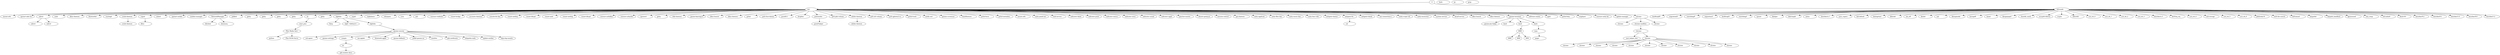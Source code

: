 digraph { 
    1 [label="init           "]
    2 [label="kthreadd       "]
    3 [label="ksoftirqd/0    "]
    6 [label="migration/0    "]
    7 [label="watchdog/0     "]
    8 [label="migration/1    "]
   10 [label="ksoftirqd/1    "]
   12 [label="watchdog/1     "]
   13 [label="cpuset         "]
   14 [label="khelper        "]
   15 [label="kdevtmpfs      "]
   16 [label="netns          "]
   17 [label="kworker/u:1    "]
   18 [label="sync_supers    "]
   19 [label="bdi-default    "]
   20 [label="kintegrityd    "]
   21 [label="kblockd        "]
   22 [label="ata_sff        "]
   23 [label="khubd          "]
   24 [label="md             "]
   26 [label="khungtaskd     "]
   27 [label="kswapd0        "]
   28 [label="ksmd           "]
   29 [label="khugepaged     "]
   30 [label="fsnotify_mark  "]
   31 [label="ecryptfs-kthrea"]
   32 [label="crypto         "]
   40 [label="kthrotld       "]
   42 [label="scsi_eh_0      "]
   43 [label="scsi_eh_1      "]
   44 [label="scsi_eh_2      "]
   45 [label="scsi_eh_3      "]
   46 [label="kworker/u:3    "]
   67 [label="devfreq_wq     "]
   72 [label="scsi_eh_4      "]
   73 [label="usb-storage    "]
  240 [label="scsi_eh_5      "]
  242 [label="scsi_eh_6      "]
  303 [label="jbd2/sda2-8    "]
  310 [label="ext4-dio-unwrit"]
  391 [label="mount.ntfs     "]
  410 [label="upstart-udev-br"]
  413 [label="udevd          "]
  611 [label="sshd           "]
  613 [label="dbus-daemon    "]
  626 [label="bluetoothd     "]
  628 [label="rsyslogd       "]
  635 [label="avahi-daemon   "]
  637 [label="avahi-daemon   "]
  647 [label="krfcommd       "]
  661 [label="cupsd          "]
  674 [label="colord         "]
  688 [label="kmpathd        "]
  690 [label="kmpath_handlerd"]
  694 [label="kpsmoused      "]
  784 [label="upstart-socket-"]
  818 [label="python         "]
  830 [label="modem-manager  "]
  836 [label="NetworkManager "]
  854 [label="ttm_swap       "]
  863 [label="polkitd        "]
  957 [label="getty          "]
  958 [label="hd-audio0      "]
  962 [label="getty          "]
  971 [label="getty          "]
  972 [label="getty          "]
  975 [label="sh             "]
  978 [label="getty          "]
  986 [label="start_pms      "]
  990 [label="Plex Media Serv"]
 1012 [label="lightdm        "]
 1014 [label="acpid          "]
 1022 [label="irqbalance     "]
 1023 [label="whoopsie       "]
 1040 [label="cron           "]
 1041 [label="atd            "]
 1050 [label="Xorg           "]
 1156 [label="vmware-vmblock-"]
 1170 [label="vmnet-bridge   "]
 1190 [label="light <defunct>"]
 1194 [label="accounts-daemon"]
 1216 [label="console-kit-dae"]
 1297 [label="vmnet-netifup  "]
 1306 [label="vmnet-dhcpd    "]
 1310 [label="vmnet-natd     "]
 1315 [label="vmnet-netifup  "]
 1348 [label="vmnet-dhcpd    "]
 1362 [label="vmware-authdlau"]
 1388 [label="vmware-usbarbit"]
 1462 [label="upowerd        "]
 1643 [label="getty          "]
 1770 [label="lightdm        "]
 1780 [label="chrome         "]
 1808 [label="rtkit-daemon   "]
 1817 [label="chrome         "]
 1825 [label="flush-8:0      "]
 1846 [label="Plex DLNA Serve"]
 1945 [label="gnome-keyring-d"]
 1956 [label="gnome-session  "]
 1991 [label="ssh-agent      "]
 1994 [label="dbus-launch    "]
 1995 [label="dbus-daemon    "]
 2007 [label="gnome-settings-"]
 2014 [label="gvfsd          "]
 2016 [label="gvfs-fuse-daemo"]
 2022 [label="compiz         "]
 2026 [label="gconfd-2       "]
 2032 [label="nm-applet      "]
 2033 [label="bluetooth-apple"]
 2034 [label="gnome-fallback-"]
 2043 [label="polkit-gnome-au"]
 2045 [label="nautilus       "]
 2050 [label="dropbox        "]
 2072 [label="pulseaudio     "]
 2082 [label="gvfs-gdu-volume"]
 2084 [label="udisks-daemon  "]
 2085 [label="udisks-daemon  "]
 2112 [label="gconf-helper   "]
 2114 [label="gvfs-afc-volume"]
 2117 [label="gvfs-gphoto2-vo"]
 2122 [label="gvfsd-trash    "]
 2134 [label="kworker/0:2    "]
 2149 [label="notify-osd     "]
 2170 [label="gnome-screensav"]
 2174 [label="bamfdaemon     "]
 2178 [label="gvfsd-burn     "]
 2181 [label="gvfsd-metadata "]
 2183 [label="sh             "]
 2184 [label="gtk-window-deco"]
 2189 [label="mount.ntfs     "]
 2193 [label="unity-panel-ser"]
 2195 [label="hud-service    "]
 2210 [label="indicator-datet"]
 2211 [label="indicator-print"]
 2216 [label="indicator-messa"]
 2217 [label="indicator-sessi"]
 2218 [label="indicator-sound"]
 2219 [label="indicator-appli"]
 2247 [label="geoclue-master "]
 2262 [label="ubuntu-geoip-pr"]
 2271 [label="gdu-notificatio"]
 2279 [label="telepathy-indic"]
 2286 [label="mission-control"]
 2291 [label="goa-daemon     "]
 2297 [label="unity-applicati"]
 2298 [label="unity-files-dae"]
 2300 [label="unity-music-dae"]
 2302 [label="unity-lens-vide"]
 2325 [label="zeitgeist-daemo"]
 2332 [label="zeitgeist-fts  "]
 2337 [label="cat            "]
 2344 [label="zeitgeist-datah"]
 2368 [label="nm-connection-e"]
 2373 [label="unity-scope-vid"]
 2375 [label="unity-musicstor"]
 2432 [label="update-notifier"]
 2444 [label="system-service-"]
 2451 [label="kworker/0:1    "]
 2458 [label="dconf-service  "]
 2502 [label="dbus-launch    "]
 2503 [label="dbus-daemon    "]
 2554 [label="chrome         "]
 2615 [label="kworker/1:0    "]
 2619 [label="chrome         "]
 2706 [label="man            "]
 2716 [label="pager          "]
 2938 [label="deja-dup-monito"]
 3045 [label="dhclient       "]
 3050 [label="dnsmasq        "]
 3173 [label="gnome-terminal "]
 3179 [label="gnome-pty-helpe"]
 3180 [label="bash           "]
 3493 [label="chrome         "]
 3553 [label="kworker/0:0    "]
 3690 [label="software-center"]
 3723 [label="bash           "]
 3728 [label="aptd           "]
 3813 [label="gvfsd-http     "]
 3885 [label="bash           "]
 3886 [label="ps             "]
 3887 [label="grep           "]
 7521 [label="vmplayer       "]
 7568 [label="vmware-unity-he"]
12391 [label="udevd          "]
17031 [label="kworker/1:2    "]
19843 [label="update-manager "]
21421 [label="udevd          "]
29487 [label="dbus           "]
31749 [label="chrome         "]
31755 [label="chrome         "]
31756 [label="chrome-sandbox "]
31757 [label="chrome         "]
31761 [label="nacl_helper_boo"]
31762 [label="chrome         "]
31796 [label="chrome         "]
31799 [label="chrome         "]
31855 [label="chrome         "]
31862 [label="chrome         "]
31868 [label="chrome         "]
31898 [label="chrome         "]
31968 [label="chrome         "]
32314 [label="bash           "] 
    0->    1
    0->    2
    2->    3
    2->    6
    2->    7
    2->    8
    2->   10
    2->   12
    2->   13
    2->   14
    2->   15
    2->   16
    2->   17
    2->   18
    2->   19
    2->   20
    2->   21
    2->   22
    2->   23
    2->   24
    2->   26
    2->   27
    2->   28
    2->   29
    2->   30
    2->   31
    2->   32
    2->   40
    2->   42
    2->   43
    2->   44
    2->   45
    2->   46
    2->   67
    2->   72
    2->   73
    2->  240
    2->  242
    2->  303
    2->  310
    1->  391
    1->  410
    1->  413
    1->  611
    1->  613
    1->  626
    1->  628
    1->  635
  635->  637
    2->  647
    1->  661
    1->  674
    2->  688
    2->  690
    2->  694
    1->  784
  990->  818
    1->  830
    1->  836
    2->  854
    1->  863
    1->  957
    2->  958
    1->  962
    1->  971
    1->  972
    1->  975
    1->  978
  975->  986
  986->  990
    1-> 1012
    1-> 1014
    1-> 1022
    1-> 1023
    1-> 1040
    1-> 1041
 1012-> 1050
    1-> 1156
    1-> 1170
 1012-> 1190
    1-> 1194
    1-> 1216
    1-> 1297
    1-> 1306
    1-> 1310
    1-> 1315
    1-> 1348
    1-> 1362
    1-> 1388
    1-> 1462
    1-> 1643
 1012-> 1770
31762-> 1780
    1-> 1808
31762-> 1817
    2-> 1825
  990-> 1846
    1-> 1945
 1770-> 1956
 1956-> 1991
    1-> 1994
    1-> 1995
 1956-> 2007
    1-> 2014
    1-> 2016
 1956-> 2022
    1-> 2026
 1956-> 2032
 1956-> 2033
 1956-> 2034
 1956-> 2043
 1956-> 2045
    1-> 2050
    1-> 2072
    1-> 2082
    1-> 2084
 2084-> 2085
 2072-> 2112
    1-> 2114
    1-> 2117
    1-> 2122
    2-> 2134
    1-> 2149
    1-> 2170
    1-> 2174
    1-> 2178
    1-> 2181
 2022-> 2183
 2183-> 2184
    1-> 2189
    1-> 2193
    1-> 2195
    1-> 2210
    1-> 2211
    1-> 2216
    1-> 2217
    1-> 2218
    1-> 2219
    1-> 2247
    1-> 2262
 1956-> 2271
 1956-> 2279
    1-> 2286
    1-> 2291
    1-> 2297
    1-> 2298
    1-> 2300
    1-> 2302
    1-> 2325
    1-> 2332
 2332-> 2337
    1-> 2344
    1-> 2368
    1-> 2373
    1-> 2375
 1956-> 2432
    1-> 2444
    2-> 2451
    1-> 2458
    1-> 2502
    1-> 2503
31762-> 2554
    2-> 2615
31762-> 2619
32314-> 2706
 2706-> 2716
 1956-> 2938
  836-> 3045
  836-> 3050
    1-> 3173
 3173-> 3179
 3173-> 3180
31762-> 3493
    2-> 3553
    1-> 3690
 3173-> 3723
    1-> 3728
    1-> 3813
 3723-> 3888
 3888-> 3889
 3888-> 3890
 3888-> 3891
    1-> 7521
    1-> 7568
  413->12391
    2->17031
    1->19843
  413->21421
  661->29487
    1->31749
31749->31755
31749->31756
31756->31757
31757->31761
31757->31762
31749->31796
31762->31799
31762->31855
31762->31862
31762->31868
31762->31898
31762->31968
 3173->32314 }
